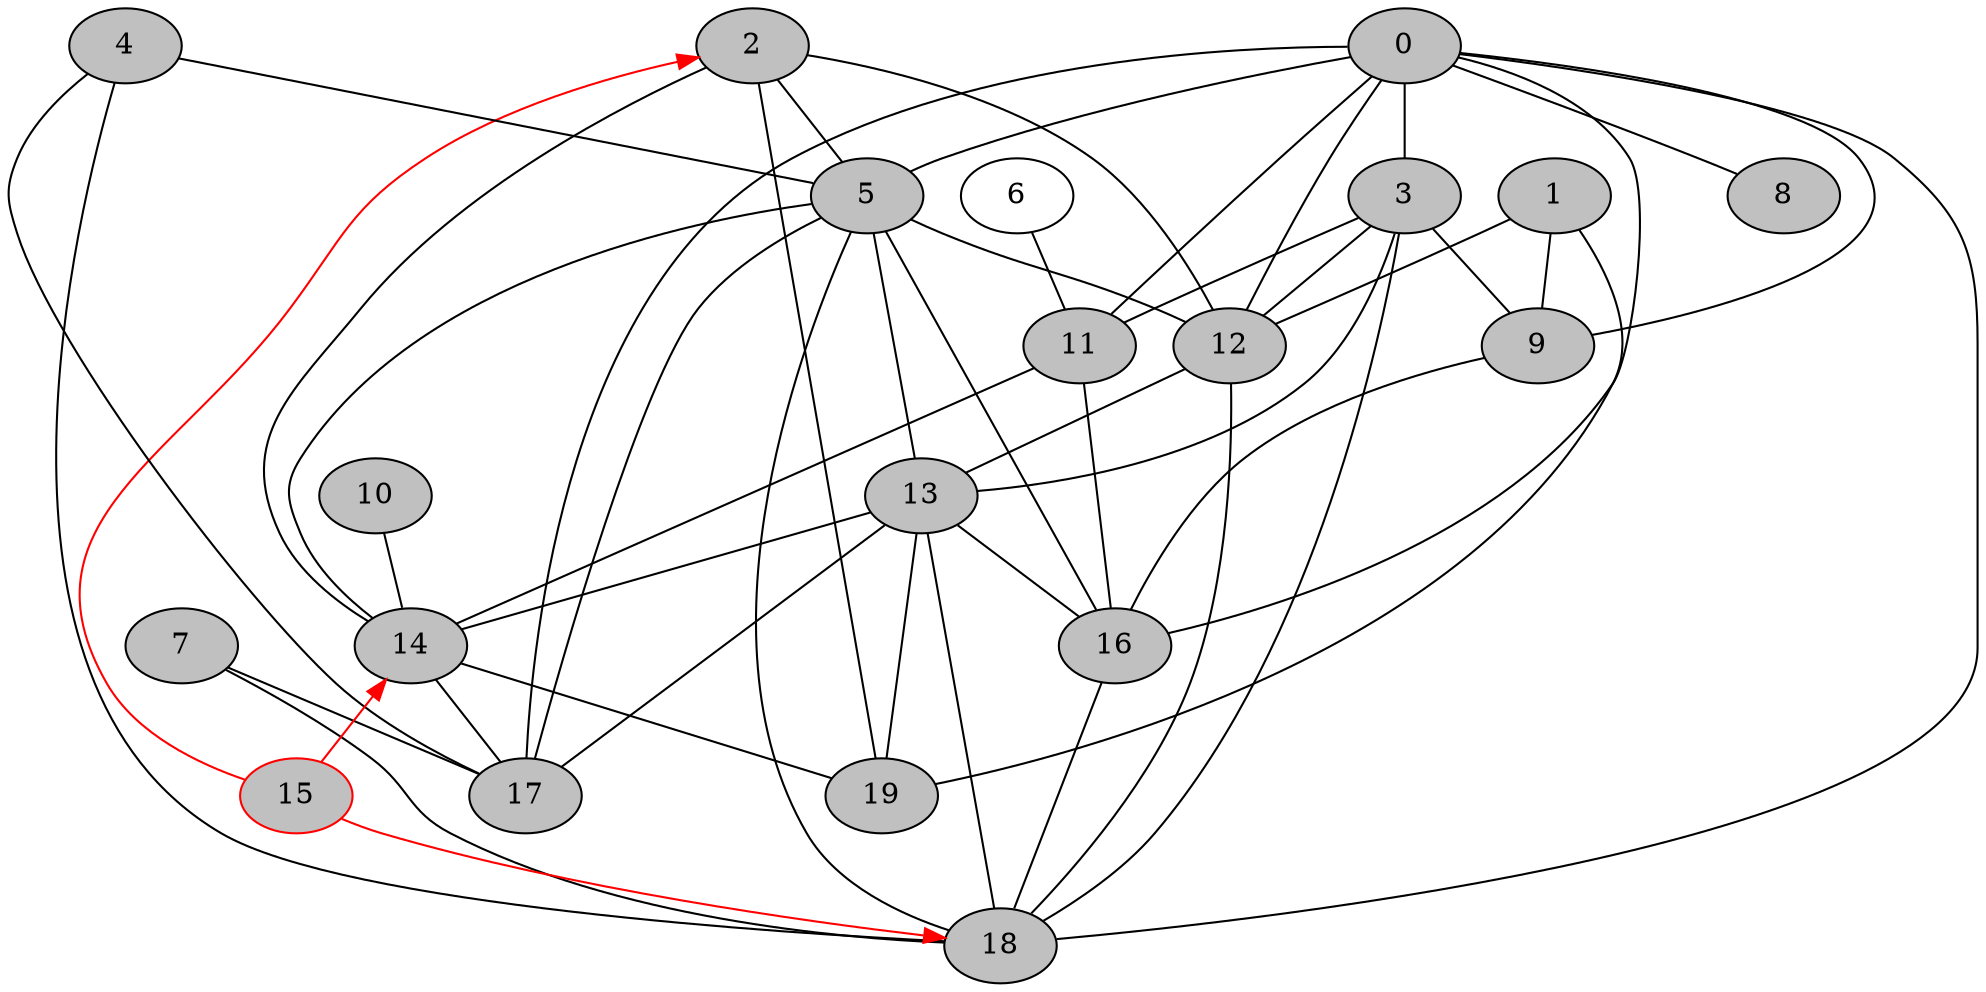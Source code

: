 // network test graph
digraph
{
	0 [fillcolor=gray,style=filled,]
	1 [fillcolor=gray,style=filled,]
	2 [fillcolor=gray,style=filled,]
	3 [fillcolor=gray,style=filled,]
	4 [fillcolor=gray,style=filled,]
	5 [fillcolor=gray,style=filled,]
	6 []
	7 [fillcolor=gray,style=filled,]
	8 [fillcolor=gray,style=filled,]
	9 [fillcolor=gray,style=filled,]
	10 [fillcolor=gray,style=filled,]
	11 [fillcolor=gray,style=filled,]
	12 [fillcolor=gray,style=filled,]
	13 [fillcolor=gray,style=filled,]
	14 [fillcolor=gray,style=filled,]
	15 [fillcolor=gray,style=filled,color=red,]
	16 [fillcolor=gray,style=filled,]
	17 [fillcolor=gray,style=filled,]
	18 [fillcolor=gray,style=filled,]
	19 [fillcolor=gray,style=filled,]
	0 -> 3 [dir=none]
	0 -> 5 [dir=none]
	0 -> 8 [dir=none]
	0 -> 9 [dir=none]
	0 -> 11 [dir=none]
	0 -> 12 [dir=none]
	0 -> 16 [dir=none]
	0 -> 17 [dir=none]
	0 -> 18 [dir=none]
	1 -> 9 [dir=none]
	1 -> 12 [dir=none]
	1 -> 19 [dir=none]
	2 -> 5 [dir=none]
	2 -> 12 [dir=none]
	2 -> 14 [dir=none]
	2 -> 15 [dir=back,color=red,]
	2 -> 19 [dir=none]
	3 -> 9 [dir=none]
	3 -> 11 [dir=none]
	3 -> 12 [dir=none]
	3 -> 13 [dir=none]
	3 -> 18 [dir=none]
	4 -> 5 [dir=none]
	4 -> 17 [dir=none]
	4 -> 18 [dir=none]
	5 -> 12 [dir=none]
	5 -> 13 [dir=none]
	5 -> 14 [dir=none]
	5 -> 16 [dir=none]
	5 -> 17 [dir=none]
	5 -> 18 [dir=none]
	6 -> 11 [dir=none]
	7 -> 17 [dir=none]
	7 -> 18 [dir=none]
	9 -> 16 [dir=none]
	10 -> 14 [dir=none]
	11 -> 14 [dir=none]
	11 -> 16 [dir=none]
	12 -> 13 [dir=none]
	12 -> 18 [dir=none]
	13 -> 14 [dir=none]
	13 -> 16 [dir=none]
	13 -> 17 [dir=none]
	13 -> 18 [dir=none]
	13 -> 19 [dir=none]
	14 -> 15 [dir=back,color=red,]
	14 -> 17 [dir=none]
	14 -> 19 [dir=none]
	15 -> 18 [dir=forward,color=red,]
	16 -> 18 [dir=none]
}